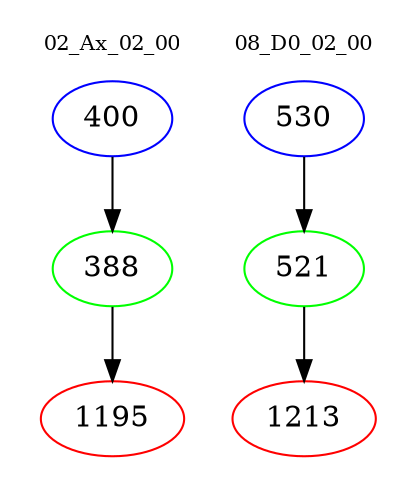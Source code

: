 digraph{
subgraph cluster_0 {
color = white
label = "02_Ax_02_00";
fontsize=10;
T0_400 [label="400", color="blue"]
T0_400 -> T0_388 [color="black"]
T0_388 [label="388", color="green"]
T0_388 -> T0_1195 [color="black"]
T0_1195 [label="1195", color="red"]
}
subgraph cluster_1 {
color = white
label = "08_D0_02_00";
fontsize=10;
T1_530 [label="530", color="blue"]
T1_530 -> T1_521 [color="black"]
T1_521 [label="521", color="green"]
T1_521 -> T1_1213 [color="black"]
T1_1213 [label="1213", color="red"]
}
}
